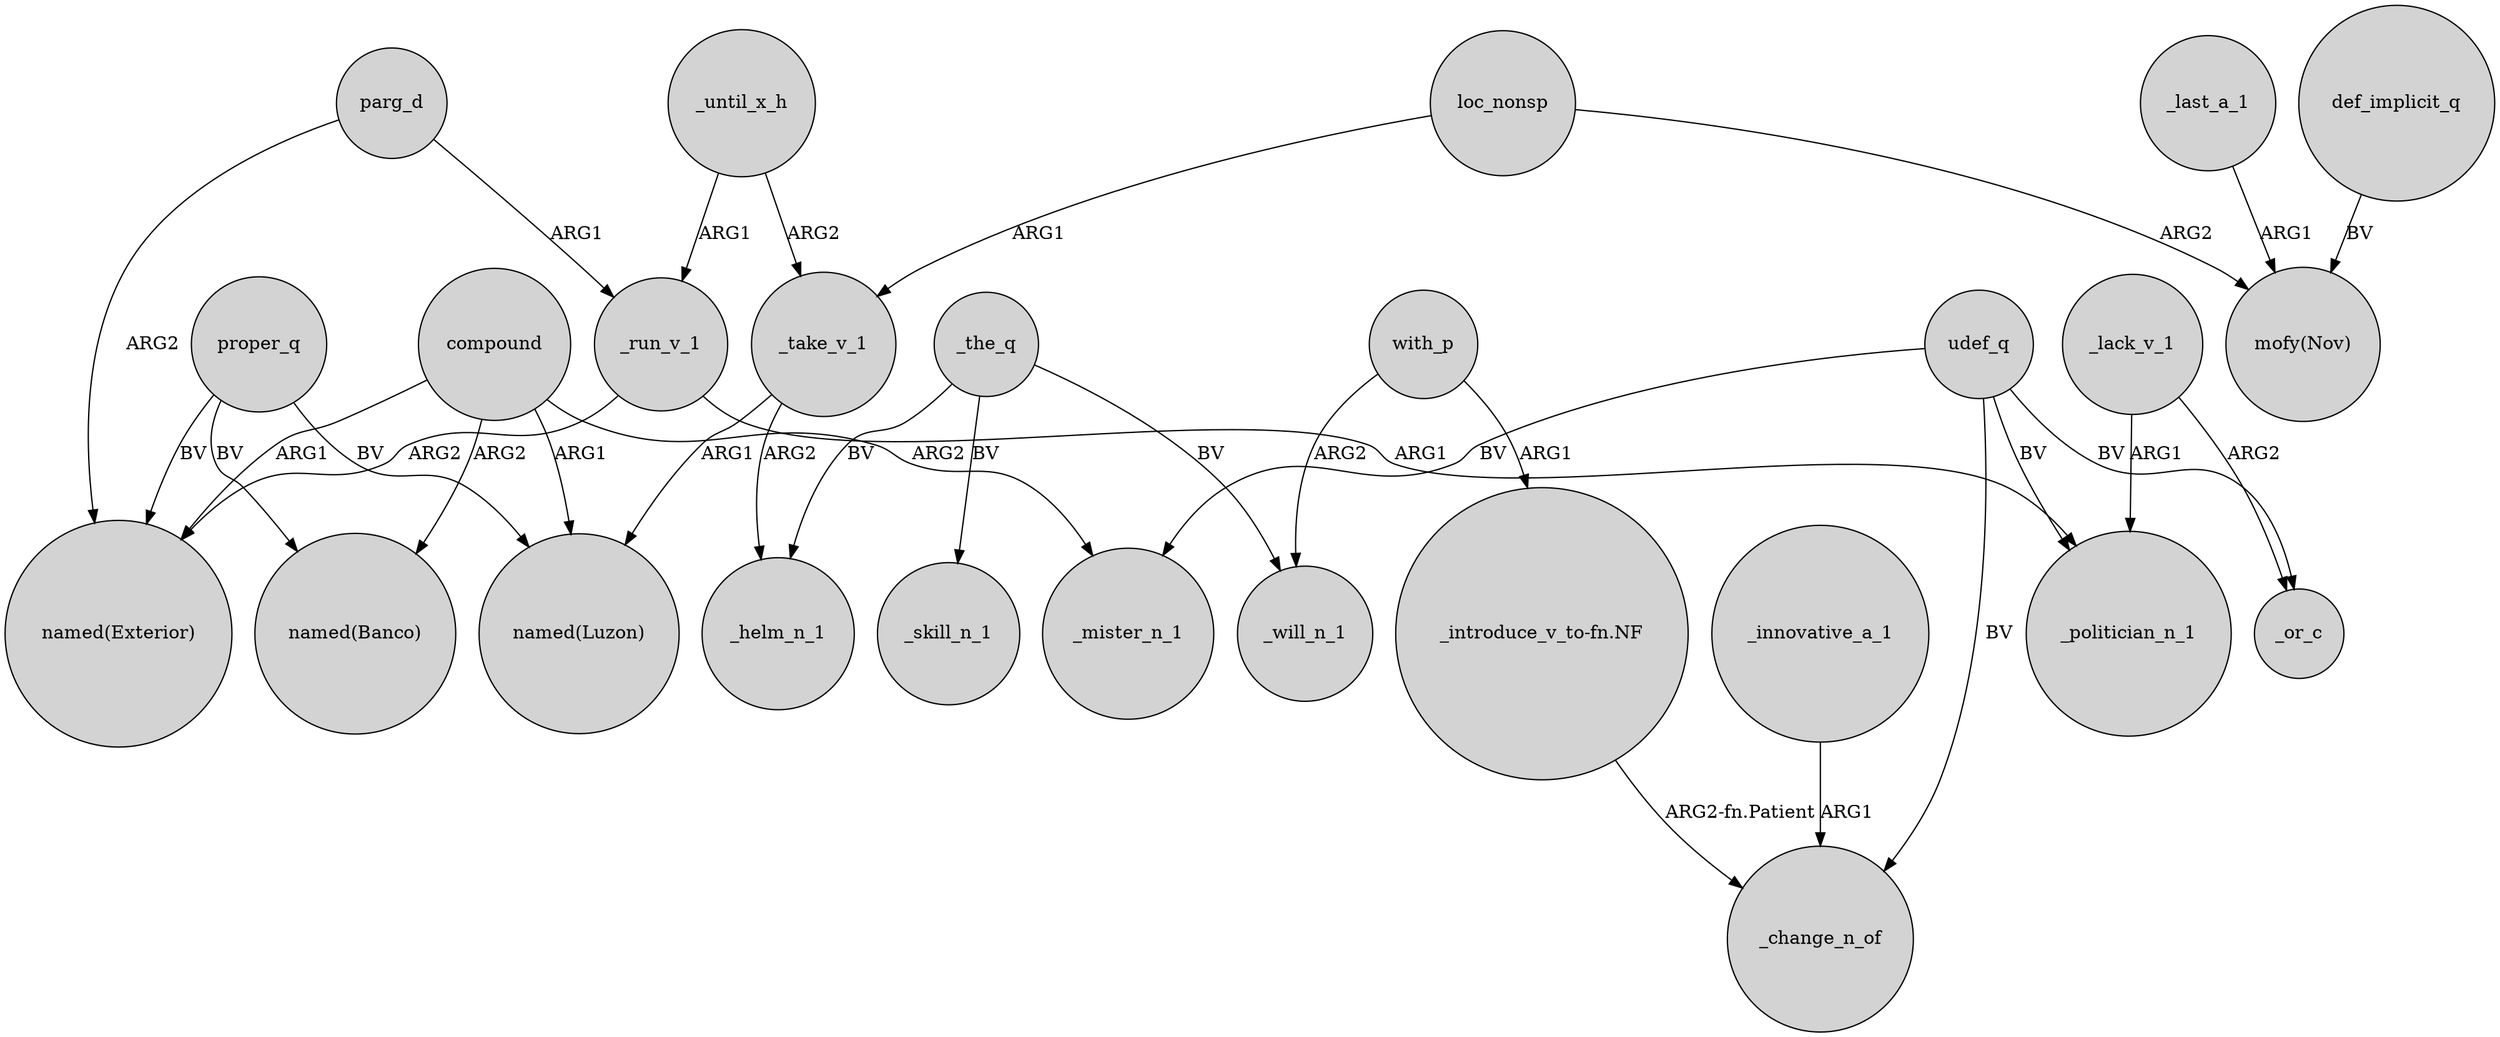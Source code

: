digraph {
	node [shape=circle style=filled]
	_until_x_h -> _run_v_1 [label=ARG1]
	_take_v_1 -> _helm_n_1 [label=ARG2]
	_the_q -> _helm_n_1 [label=BV]
	proper_q -> "named(Banco)" [label=BV]
	compound -> "named(Luzon)" [label=ARG1]
	with_p -> "_introduce_v_to-fn.NF" [label=ARG1]
	_the_q -> _skill_n_1 [label=BV]
	compound -> _mister_n_1 [label=ARG2]
	parg_d -> "named(Exterior)" [label=ARG2]
	udef_q -> _mister_n_1 [label=BV]
	parg_d -> _run_v_1 [label=ARG1]
	_until_x_h -> _take_v_1 [label=ARG2]
	"_introduce_v_to-fn.NF" -> _change_n_of [label="ARG2-fn.Patient"]
	_innovative_a_1 -> _change_n_of [label=ARG1]
	compound -> "named(Banco)" [label=ARG2]
	udef_q -> _or_c [label=BV]
	_lack_v_1 -> _politician_n_1 [label=ARG1]
	udef_q -> _politician_n_1 [label=BV]
	compound -> "named(Exterior)" [label=ARG1]
	with_p -> _will_n_1 [label=ARG2]
	_run_v_1 -> _politician_n_1 [label=ARG1]
	udef_q -> _change_n_of [label=BV]
	loc_nonsp -> "mofy(Nov)" [label=ARG2]
	proper_q -> "named(Exterior)" [label=BV]
	_last_a_1 -> "mofy(Nov)" [label=ARG1]
	proper_q -> "named(Luzon)" [label=BV]
	loc_nonsp -> _take_v_1 [label=ARG1]
	def_implicit_q -> "mofy(Nov)" [label=BV]
	_run_v_1 -> "named(Exterior)" [label=ARG2]
	_lack_v_1 -> _or_c [label=ARG2]
	_take_v_1 -> "named(Luzon)" [label=ARG1]
	_the_q -> _will_n_1 [label=BV]
}

